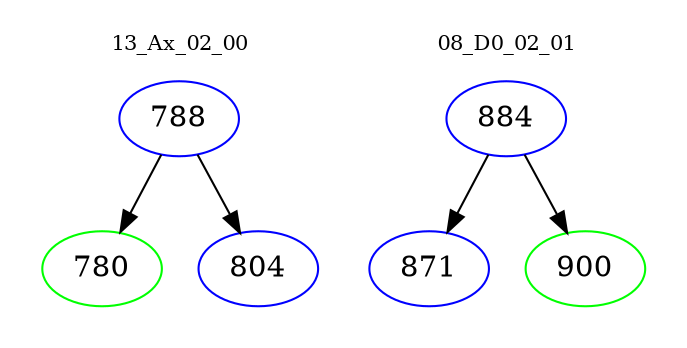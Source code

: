 digraph{
subgraph cluster_0 {
color = white
label = "13_Ax_02_00";
fontsize=10;
T0_788 [label="788", color="blue"]
T0_788 -> T0_780 [color="black"]
T0_780 [label="780", color="green"]
T0_788 -> T0_804 [color="black"]
T0_804 [label="804", color="blue"]
}
subgraph cluster_1 {
color = white
label = "08_D0_02_01";
fontsize=10;
T1_884 [label="884", color="blue"]
T1_884 -> T1_871 [color="black"]
T1_871 [label="871", color="blue"]
T1_884 -> T1_900 [color="black"]
T1_900 [label="900", color="green"]
}
}
